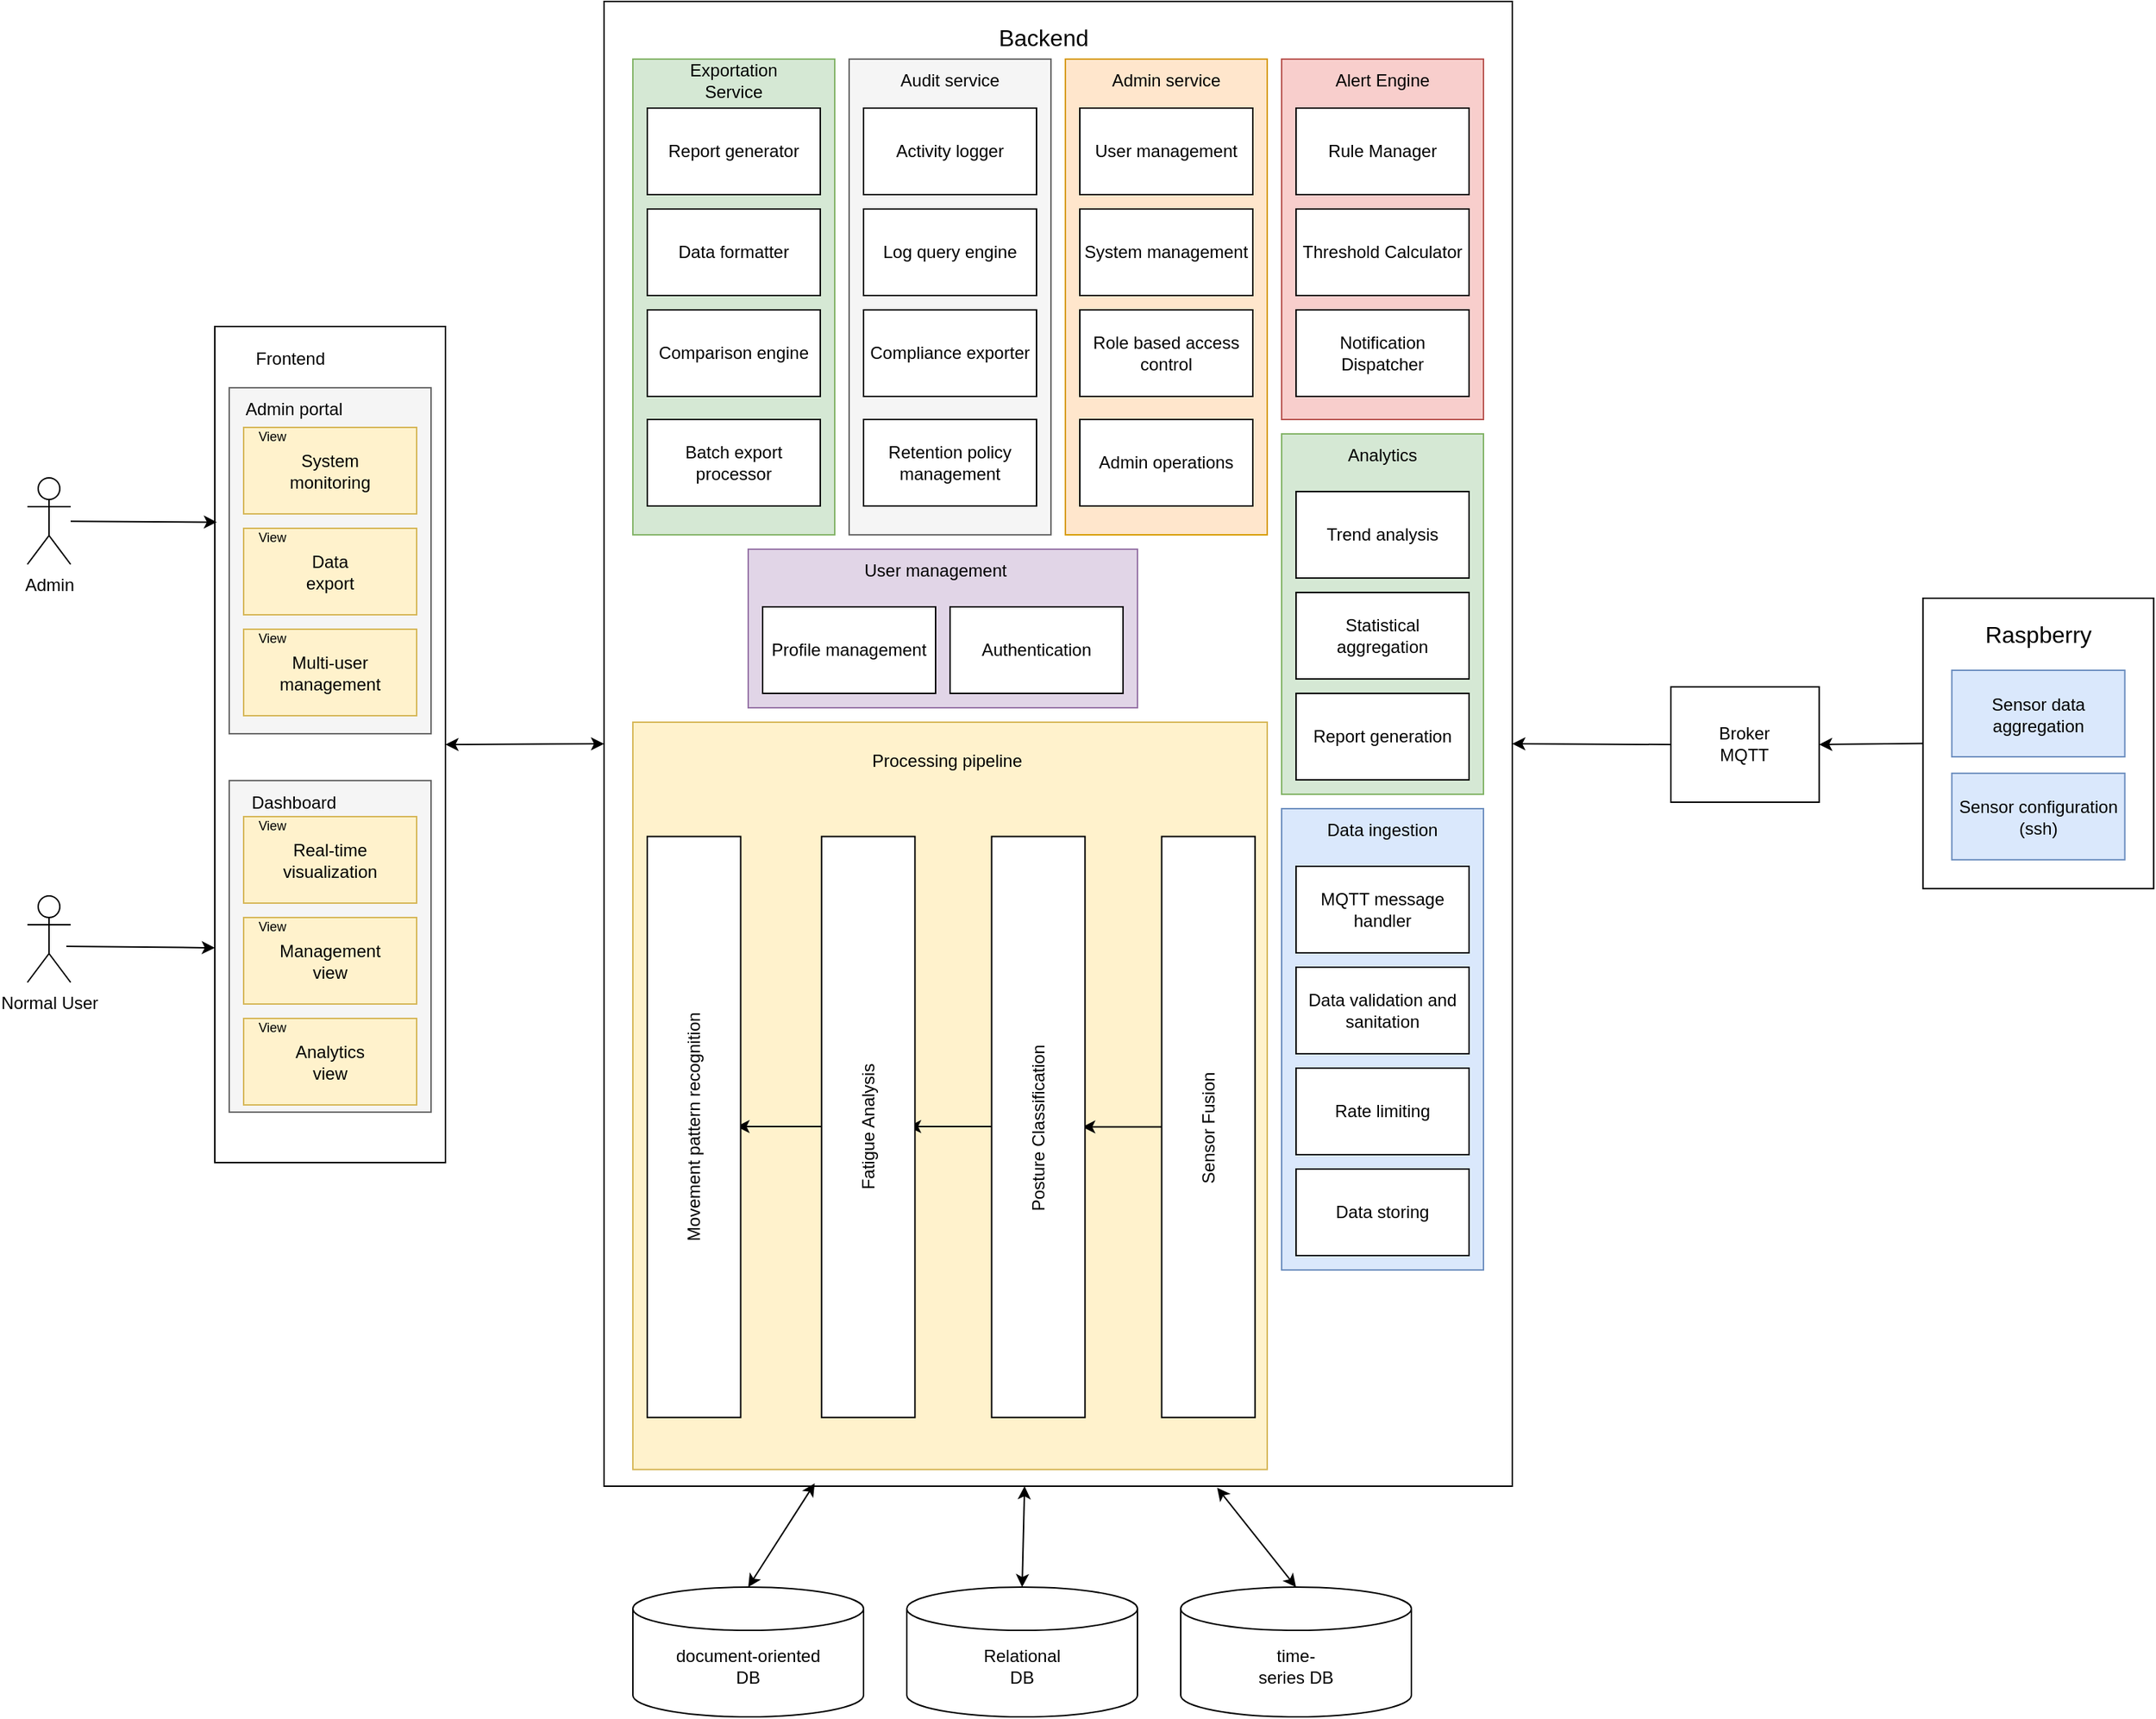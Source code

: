 <mxfile version="28.2.7">
  <diagram name="Page-1" id="oa7Ax4bvNen8sbCRx8UZ">
    <mxGraphModel dx="2194" dy="2545" grid="1" gridSize="10" guides="1" tooltips="1" connect="1" arrows="1" fold="1" page="1" pageScale="1" pageWidth="827" pageHeight="1169" math="0" shadow="0">
      <root>
        <mxCell id="0" />
        <mxCell id="1" parent="0" />
        <mxCell id="cosI2YoFCvBsnNAfuXDV-8" value="" style="shape=cylinder3;whiteSpace=wrap;html=1;boundedLbl=1;backgroundOutline=1;size=15;" parent="1" vertex="1">
          <mxGeometry x="1290" y="950" width="160" height="90" as="geometry" />
        </mxCell>
        <mxCell id="cN7Whux2MFCGXLR-pMKE-6" value="Relational DB" style="text;html=1;align=center;verticalAlign=middle;whiteSpace=wrap;rounded=0;" parent="1" vertex="1">
          <mxGeometry x="1340" y="990" width="60" height="30" as="geometry" />
        </mxCell>
        <mxCell id="be9cKzh3v3ybvfWHn4TE-3" value="" style="rounded=0;whiteSpace=wrap;html=1;" parent="1" vertex="1">
          <mxGeometry x="1080" y="-150" width="630" height="1030" as="geometry" />
        </mxCell>
        <mxCell id="be9cKzh3v3ybvfWHn4TE-4" value="&lt;font size=&quot;3&quot;&gt;Backend&lt;/font&gt;" style="text;html=1;align=center;verticalAlign=middle;whiteSpace=wrap;rounded=0;" parent="1" vertex="1">
          <mxGeometry x="1305" y="-150" width="160" height="50" as="geometry" />
        </mxCell>
        <mxCell id="be9cKzh3v3ybvfWHn4TE-7" value="" style="endArrow=classic;html=1;rounded=0;exitX=0;exitY=0.5;exitDx=0;exitDy=0;entryX=1;entryY=0.5;entryDx=0;entryDy=0;" parent="1" source="be9cKzh3v3ybvfWHn4TE-11" target="be9cKzh3v3ybvfWHn4TE-3" edge="1">
          <mxGeometry width="50" height="50" relative="1" as="geometry">
            <mxPoint x="760" y="210" as="sourcePoint" />
            <mxPoint x="1880" y="390" as="targetPoint" />
          </mxGeometry>
        </mxCell>
        <mxCell id="be9cKzh3v3ybvfWHn4TE-13" value="" style="endArrow=classic;html=1;rounded=0;entryX=1;entryY=0.5;entryDx=0;entryDy=0;exitX=0;exitY=0.5;exitDx=0;exitDy=0;" parent="1" source="be9cKzh3v3ybvfWHn4TE-5" target="be9cKzh3v3ybvfWHn4TE-11" edge="1">
          <mxGeometry width="50" height="50" relative="1" as="geometry">
            <mxPoint x="2194.86" y="380.51" as="sourcePoint" />
            <mxPoint x="2644.86" y="392.24" as="targetPoint" />
          </mxGeometry>
        </mxCell>
        <mxCell id="be9cKzh3v3ybvfWHn4TE-18" value="" style="endArrow=classic;startArrow=classic;html=1;rounded=0;exitX=1;exitY=0.5;exitDx=0;exitDy=0;entryX=0;entryY=0.5;entryDx=0;entryDy=0;" parent="1" source="be9cKzh3v3ybvfWHn4TE-1" target="be9cKzh3v3ybvfWHn4TE-3" edge="1">
          <mxGeometry width="50" height="50" relative="1" as="geometry">
            <mxPoint x="1010" y="504.2" as="sourcePoint" />
            <mxPoint x="410" y="294.2" as="targetPoint" />
          </mxGeometry>
        </mxCell>
        <mxCell id="be9cKzh3v3ybvfWHn4TE-135" value="" style="shape=cylinder3;whiteSpace=wrap;html=1;boundedLbl=1;backgroundOutline=1;size=15;" parent="1" vertex="1">
          <mxGeometry x="1480" y="950" width="160" height="90" as="geometry" />
        </mxCell>
        <mxCell id="be9cKzh3v3ybvfWHn4TE-136" value="time-series DB" style="text;html=1;align=center;verticalAlign=middle;whiteSpace=wrap;rounded=0;" parent="1" vertex="1">
          <mxGeometry x="1530" y="990" width="60" height="30" as="geometry" />
        </mxCell>
        <mxCell id="be9cKzh3v3ybvfWHn4TE-137" value="" style="endArrow=classic;startArrow=classic;html=1;rounded=0;entryX=0.463;entryY=1;entryDx=0;entryDy=0;exitX=0.5;exitY=0;exitDx=0;exitDy=0;exitPerimeter=0;entryPerimeter=0;" parent="1" source="cosI2YoFCvBsnNAfuXDV-8" target="be9cKzh3v3ybvfWHn4TE-3" edge="1">
          <mxGeometry width="50" height="50" relative="1" as="geometry">
            <mxPoint x="1225" y="1230" as="sourcePoint" />
            <mxPoint x="1360" y="1060" as="targetPoint" />
          </mxGeometry>
        </mxCell>
        <mxCell id="be9cKzh3v3ybvfWHn4TE-138" value="" style="endArrow=classic;startArrow=classic;html=1;rounded=0;exitX=0.5;exitY=0;exitDx=0;exitDy=0;exitPerimeter=0;entryX=0.675;entryY=1.001;entryDx=0;entryDy=0;entryPerimeter=0;" parent="1" source="be9cKzh3v3ybvfWHn4TE-135" edge="1" target="be9cKzh3v3ybvfWHn4TE-3">
          <mxGeometry width="50" height="50" relative="1" as="geometry">
            <mxPoint x="1310" y="1110" as="sourcePoint" />
            <mxPoint x="1630" y="770" as="targetPoint" />
          </mxGeometry>
        </mxCell>
        <mxCell id="cosI2YoFCvBsnNAfuXDV-1" value="" style="shape=cylinder3;whiteSpace=wrap;html=1;boundedLbl=1;backgroundOutline=1;size=15;" parent="1" vertex="1">
          <mxGeometry x="1100" y="950" width="160" height="90" as="geometry" />
        </mxCell>
        <mxCell id="cosI2YoFCvBsnNAfuXDV-2" value="document-oriented DB" style="text;html=1;align=center;verticalAlign=middle;whiteSpace=wrap;rounded=0;" parent="1" vertex="1">
          <mxGeometry x="1120" y="985" width="120" height="40" as="geometry" />
        </mxCell>
        <mxCell id="cosI2YoFCvBsnNAfuXDV-3" value="" style="endArrow=classic;startArrow=classic;html=1;rounded=0;exitX=0.5;exitY=0;exitDx=0;exitDy=0;exitPerimeter=0;entryX=0.232;entryY=0.998;entryDx=0;entryDy=0;entryPerimeter=0;" parent="1" source="cosI2YoFCvBsnNAfuXDV-1" target="be9cKzh3v3ybvfWHn4TE-3" edge="1">
          <mxGeometry width="50" height="50" relative="1" as="geometry">
            <mxPoint x="1055" y="1110" as="sourcePoint" />
            <mxPoint x="970" y="1060" as="targetPoint" />
          </mxGeometry>
        </mxCell>
        <mxCell id="3BAdW0_EQrWhgWun-ZFC-4" value="" style="group" parent="1" vertex="1" connectable="0">
          <mxGeometry x="1550" y="-110" width="140" height="250" as="geometry" />
        </mxCell>
        <mxCell id="be9cKzh3v3ybvfWHn4TE-105" value="" style="group;fillColor=#f8cecc;strokeColor=#b85450;container=0;" parent="3BAdW0_EQrWhgWun-ZFC-4" vertex="1" connectable="0">
          <mxGeometry width="140" height="250" as="geometry" />
        </mxCell>
        <mxCell id="be9cKzh3v3ybvfWHn4TE-107" value="Alert Engine" style="text;html=1;align=center;verticalAlign=middle;whiteSpace=wrap;rounded=0;container=0;" parent="3BAdW0_EQrWhgWun-ZFC-4" vertex="1">
          <mxGeometry x="20" width="100" height="30" as="geometry" />
        </mxCell>
        <mxCell id="3BAdW0_EQrWhgWun-ZFC-1" value="" style="group" parent="3BAdW0_EQrWhgWun-ZFC-4" vertex="1" connectable="0">
          <mxGeometry x="10" y="34" width="120" height="60" as="geometry" />
        </mxCell>
        <mxCell id="be9cKzh3v3ybvfWHn4TE-108" value="" style="rounded=0;whiteSpace=wrap;html=1;container=0;" parent="3BAdW0_EQrWhgWun-ZFC-1" vertex="1">
          <mxGeometry width="120" height="60" as="geometry" />
        </mxCell>
        <mxCell id="be9cKzh3v3ybvfWHn4TE-109" value="Rule Manager" style="text;html=1;align=center;verticalAlign=middle;whiteSpace=wrap;rounded=0;container=0;" parent="3BAdW0_EQrWhgWun-ZFC-1" vertex="1">
          <mxGeometry width="120" height="60" as="geometry" />
        </mxCell>
        <mxCell id="3BAdW0_EQrWhgWun-ZFC-2" value="" style="group" parent="3BAdW0_EQrWhgWun-ZFC-4" vertex="1" connectable="0">
          <mxGeometry x="10" y="104" width="120" height="60" as="geometry" />
        </mxCell>
        <mxCell id="be9cKzh3v3ybvfWHn4TE-112" value="" style="rounded=0;whiteSpace=wrap;html=1;container=0;" parent="3BAdW0_EQrWhgWun-ZFC-2" vertex="1">
          <mxGeometry width="120" height="60" as="geometry" />
        </mxCell>
        <mxCell id="be9cKzh3v3ybvfWHn4TE-113" value="Threshold Calculator" style="text;html=1;align=center;verticalAlign=middle;whiteSpace=wrap;rounded=0;container=0;" parent="3BAdW0_EQrWhgWun-ZFC-2" vertex="1">
          <mxGeometry width="120" height="60" as="geometry" />
        </mxCell>
        <mxCell id="3BAdW0_EQrWhgWun-ZFC-3" value="" style="group" parent="3BAdW0_EQrWhgWun-ZFC-4" vertex="1" connectable="0">
          <mxGeometry x="10" y="174" width="120" height="60" as="geometry" />
        </mxCell>
        <mxCell id="be9cKzh3v3ybvfWHn4TE-110" value="" style="rounded=0;whiteSpace=wrap;html=1;container=0;" parent="3BAdW0_EQrWhgWun-ZFC-3" vertex="1">
          <mxGeometry width="120" height="60" as="geometry" />
        </mxCell>
        <mxCell id="be9cKzh3v3ybvfWHn4TE-111" value="Notification Dispatcher" style="text;html=1;align=center;verticalAlign=middle;whiteSpace=wrap;rounded=0;container=0;" parent="3BAdW0_EQrWhgWun-ZFC-3" vertex="1">
          <mxGeometry width="120" height="60" as="geometry" />
        </mxCell>
        <mxCell id="3BAdW0_EQrWhgWun-ZFC-5" value="" style="group" parent="1" vertex="1" connectable="0">
          <mxGeometry x="1550" y="150" width="140" height="250" as="geometry" />
        </mxCell>
        <mxCell id="be9cKzh3v3ybvfWHn4TE-114" value="" style="group;fillColor=#d5e8d4;strokeColor=#82b366;container=0;" parent="3BAdW0_EQrWhgWun-ZFC-5" vertex="1" connectable="0">
          <mxGeometry width="140" height="250" as="geometry" />
        </mxCell>
        <mxCell id="be9cKzh3v3ybvfWHn4TE-116" value="Analytics" style="text;html=1;align=center;verticalAlign=middle;whiteSpace=wrap;rounded=0;container=0;" parent="3BAdW0_EQrWhgWun-ZFC-5" vertex="1">
          <mxGeometry x="20" width="100" height="30" as="geometry" />
        </mxCell>
        <mxCell id="be9cKzh3v3ybvfWHn4TE-117" value="" style="rounded=0;whiteSpace=wrap;html=1;container=0;" parent="3BAdW0_EQrWhgWun-ZFC-5" vertex="1">
          <mxGeometry x="10" y="40" width="120" height="60" as="geometry" />
        </mxCell>
        <mxCell id="be9cKzh3v3ybvfWHn4TE-118" value="Trend analysis" style="text;html=1;align=center;verticalAlign=middle;whiteSpace=wrap;rounded=0;container=0;" parent="3BAdW0_EQrWhgWun-ZFC-5" vertex="1">
          <mxGeometry x="10" y="40" width="120" height="60" as="geometry" />
        </mxCell>
        <mxCell id="be9cKzh3v3ybvfWHn4TE-119" value="" style="rounded=0;whiteSpace=wrap;html=1;container=0;" parent="3BAdW0_EQrWhgWun-ZFC-5" vertex="1">
          <mxGeometry x="10" y="180" width="120" height="60" as="geometry" />
        </mxCell>
        <mxCell id="be9cKzh3v3ybvfWHn4TE-120" value="Report generation" style="text;html=1;align=center;verticalAlign=middle;whiteSpace=wrap;rounded=0;container=0;" parent="3BAdW0_EQrWhgWun-ZFC-5" vertex="1">
          <mxGeometry x="10" y="180" width="120" height="60" as="geometry" />
        </mxCell>
        <mxCell id="be9cKzh3v3ybvfWHn4TE-121" value="" style="rounded=0;whiteSpace=wrap;html=1;container=0;" parent="3BAdW0_EQrWhgWun-ZFC-5" vertex="1">
          <mxGeometry x="10" y="110" width="120" height="60" as="geometry" />
        </mxCell>
        <mxCell id="be9cKzh3v3ybvfWHn4TE-122" value="Statistical aggregation" style="text;html=1;align=center;verticalAlign=middle;whiteSpace=wrap;rounded=0;container=0;" parent="3BAdW0_EQrWhgWun-ZFC-5" vertex="1">
          <mxGeometry x="10" y="110" width="120" height="60" as="geometry" />
        </mxCell>
        <mxCell id="3BAdW0_EQrWhgWun-ZFC-7" value="" style="group" parent="1" vertex="1" connectable="0">
          <mxGeometry x="1100" y="350" width="440" height="518.4" as="geometry" />
        </mxCell>
        <mxCell id="be9cKzh3v3ybvfWHn4TE-82" value="" style="rounded=0;whiteSpace=wrap;html=1;rotation=0;fillColor=#fff2cc;strokeColor=#d6b656;container=0;" parent="3BAdW0_EQrWhgWun-ZFC-7" vertex="1">
          <mxGeometry width="440" height="518.4" as="geometry" />
        </mxCell>
        <mxCell id="be9cKzh3v3ybvfWHn4TE-83" value="Processing pipeline" style="text;html=1;align=center;verticalAlign=middle;whiteSpace=wrap;rounded=0;container=0;" parent="3BAdW0_EQrWhgWun-ZFC-7" vertex="1">
          <mxGeometry x="159.149" width="117.957" height="54" as="geometry" />
        </mxCell>
        <mxCell id="be9cKzh3v3ybvfWHn4TE-139" value="" style="endArrow=classic;html=1;rounded=0;exitX=0.5;exitY=0;exitDx=0;exitDy=0;entryX=0.5;entryY=1;entryDx=0;entryDy=0;" parent="3BAdW0_EQrWhgWun-ZFC-7" source="be9cKzh3v3ybvfWHn4TE-89" target="be9cKzh3v3ybvfWHn4TE-96" edge="1">
          <mxGeometry width="50" height="50" relative="1" as="geometry">
            <mxPoint x="144.545" y="330" as="sourcePoint" />
            <mxPoint x="313.055" y="280" as="targetPoint" />
          </mxGeometry>
        </mxCell>
        <mxCell id="be9cKzh3v3ybvfWHn4TE-140" value="" style="endArrow=classic;html=1;rounded=0;exitX=0.5;exitY=0;exitDx=0;exitDy=0;entryX=0.5;entryY=1;entryDx=0;entryDy=0;" parent="3BAdW0_EQrWhgWun-ZFC-7" edge="1">
          <mxGeometry width="50" height="50" relative="1" as="geometry">
            <mxPoint x="251.736" y="280.51" as="sourcePoint" />
            <mxPoint x="190.885" y="280.51" as="targetPoint" />
          </mxGeometry>
        </mxCell>
        <mxCell id="be9cKzh3v3ybvfWHn4TE-141" value="" style="endArrow=classic;html=1;rounded=0;exitX=0.5;exitY=0;exitDx=0;exitDy=0;entryX=0.5;entryY=1;entryDx=0;entryDy=0;" parent="3BAdW0_EQrWhgWun-ZFC-7" edge="1">
          <mxGeometry width="50" height="50" relative="1" as="geometry">
            <mxPoint x="132.702" y="280.51" as="sourcePoint" />
            <mxPoint x="71.851" y="280.51" as="targetPoint" />
          </mxGeometry>
        </mxCell>
        <mxCell id="be9cKzh3v3ybvfWHn4TE-88" value="" style="rounded=0;whiteSpace=wrap;html=1;rotation=-90;container=0;" parent="3BAdW0_EQrWhgWun-ZFC-7" vertex="1">
          <mxGeometry x="197.672" y="248.4" width="403.021" height="64.8" as="geometry" />
        </mxCell>
        <mxCell id="be9cKzh3v3ybvfWHn4TE-89" value="Sensor Fusion" style="text;html=1;align=center;verticalAlign=middle;whiteSpace=wrap;rounded=0;rotation=-90;container=0;" parent="3BAdW0_EQrWhgWun-ZFC-7" vertex="1">
          <mxGeometry x="279.456" y="250.236" width="239.257" height="61.128" as="geometry" />
        </mxCell>
        <mxCell id="be9cKzh3v3ybvfWHn4TE-95" value="" style="rounded=0;whiteSpace=wrap;html=1;rotation=-90;container=0;" parent="3BAdW0_EQrWhgWun-ZFC-7" vertex="1">
          <mxGeometry x="79.715" y="248.4" width="403.021" height="64.8" as="geometry" />
        </mxCell>
        <mxCell id="be9cKzh3v3ybvfWHn4TE-96" value="Posture Classification" style="text;html=1;align=center;verticalAlign=middle;whiteSpace=wrap;rounded=0;rotation=-90;container=0;" parent="3BAdW0_EQrWhgWun-ZFC-7" vertex="1">
          <mxGeometry x="161.499" y="250.236" width="239.257" height="61.128" as="geometry" />
        </mxCell>
        <mxCell id="be9cKzh3v3ybvfWHn4TE-98" value="" style="rounded=0;whiteSpace=wrap;html=1;rotation=-90;container=0;" parent="3BAdW0_EQrWhgWun-ZFC-7" vertex="1">
          <mxGeometry x="-38.243" y="248.4" width="403.021" height="64.8" as="geometry" />
        </mxCell>
        <mxCell id="be9cKzh3v3ybvfWHn4TE-99" value="Fatigue Analysis" style="text;html=1;align=center;verticalAlign=middle;whiteSpace=wrap;rounded=0;rotation=-90;container=0;" parent="3BAdW0_EQrWhgWun-ZFC-7" vertex="1">
          <mxGeometry x="43.541" y="250.236" width="239.257" height="61.128" as="geometry" />
        </mxCell>
        <mxCell id="be9cKzh3v3ybvfWHn4TE-101" value="" style="rounded=0;whiteSpace=wrap;html=1;rotation=-90;container=0;" parent="3BAdW0_EQrWhgWun-ZFC-7" vertex="1">
          <mxGeometry x="-159.149" y="248.4" width="403.021" height="64.8" as="geometry" />
        </mxCell>
        <mxCell id="be9cKzh3v3ybvfWHn4TE-102" value="Movement pattern recognition" style="text;html=1;align=center;verticalAlign=middle;whiteSpace=wrap;rounded=0;rotation=-90;container=0;" parent="3BAdW0_EQrWhgWun-ZFC-7" vertex="1">
          <mxGeometry x="-77.365" y="250.236" width="239.257" height="61.128" as="geometry" />
        </mxCell>
        <mxCell id="be9cKzh3v3ybvfWHn4TE-11" value="" style="rounded=0;whiteSpace=wrap;html=1;container=0;" parent="1" vertex="1">
          <mxGeometry x="1820.003" y="325.51" width="102.857" height="80" as="geometry" />
        </mxCell>
        <mxCell id="be9cKzh3v3ybvfWHn4TE-12" value="Broker&lt;div&gt;MQTT&lt;/div&gt;" style="text;html=1;align=center;verticalAlign=middle;whiteSpace=wrap;rounded=0;container=0;" parent="1" vertex="1">
          <mxGeometry x="1831.43" y="349.71" width="80.0" height="30" as="geometry" />
        </mxCell>
        <mxCell id="0fM0SjY5CBdV30YSw3rP-15" value="" style="group" vertex="1" connectable="0" parent="1">
          <mxGeometry x="1400" y="-110" width="140" height="330" as="geometry" />
        </mxCell>
        <mxCell id="0fM0SjY5CBdV30YSw3rP-2" value="" style="group;fillColor=#ffe6cc;strokeColor=#d79b00;container=0;" vertex="1" connectable="0" parent="0fM0SjY5CBdV30YSw3rP-15">
          <mxGeometry width="140" height="330" as="geometry" />
        </mxCell>
        <mxCell id="0fM0SjY5CBdV30YSw3rP-3" value="Admin service" style="text;html=1;align=center;verticalAlign=middle;whiteSpace=wrap;rounded=0;container=0;" vertex="1" parent="0fM0SjY5CBdV30YSw3rP-15">
          <mxGeometry x="20" width="100" height="30" as="geometry" />
        </mxCell>
        <mxCell id="0fM0SjY5CBdV30YSw3rP-5" value="" style="rounded=0;whiteSpace=wrap;html=1;container=0;" vertex="1" parent="0fM0SjY5CBdV30YSw3rP-15">
          <mxGeometry x="10" y="34" width="120" height="60" as="geometry" />
        </mxCell>
        <mxCell id="0fM0SjY5CBdV30YSw3rP-6" value="User management" style="text;html=1;align=center;verticalAlign=middle;whiteSpace=wrap;rounded=0;container=0;" vertex="1" parent="0fM0SjY5CBdV30YSw3rP-15">
          <mxGeometry x="10" y="34" width="120" height="60" as="geometry" />
        </mxCell>
        <mxCell id="0fM0SjY5CBdV30YSw3rP-8" value="" style="rounded=0;whiteSpace=wrap;html=1;container=0;" vertex="1" parent="0fM0SjY5CBdV30YSw3rP-15">
          <mxGeometry x="10" y="104" width="120" height="60" as="geometry" />
        </mxCell>
        <mxCell id="0fM0SjY5CBdV30YSw3rP-9" value="System management" style="text;html=1;align=center;verticalAlign=middle;whiteSpace=wrap;rounded=0;container=0;" vertex="1" parent="0fM0SjY5CBdV30YSw3rP-15">
          <mxGeometry x="10" y="104" width="120" height="60" as="geometry" />
        </mxCell>
        <mxCell id="0fM0SjY5CBdV30YSw3rP-11" value="" style="rounded=0;whiteSpace=wrap;html=1;container=0;" vertex="1" parent="0fM0SjY5CBdV30YSw3rP-15">
          <mxGeometry x="10" y="174" width="120" height="60" as="geometry" />
        </mxCell>
        <mxCell id="0fM0SjY5CBdV30YSw3rP-12" value="Role based access control" style="text;html=1;align=center;verticalAlign=middle;whiteSpace=wrap;rounded=0;container=0;" vertex="1" parent="0fM0SjY5CBdV30YSw3rP-15">
          <mxGeometry x="10" y="174" width="120" height="60" as="geometry" />
        </mxCell>
        <mxCell id="0fM0SjY5CBdV30YSw3rP-14" value="" style="rounded=0;whiteSpace=wrap;html=1;" vertex="1" parent="0fM0SjY5CBdV30YSw3rP-15">
          <mxGeometry x="10" y="250" width="120" height="60" as="geometry" />
        </mxCell>
        <mxCell id="0fM0SjY5CBdV30YSw3rP-13" value="Admin operations" style="text;html=1;align=center;verticalAlign=middle;whiteSpace=wrap;rounded=0;container=0;" vertex="1" parent="0fM0SjY5CBdV30YSw3rP-15">
          <mxGeometry x="10" y="250" width="120" height="60" as="geometry" />
        </mxCell>
        <mxCell id="0fM0SjY5CBdV30YSw3rP-16" value="" style="group" vertex="1" connectable="0" parent="1">
          <mxGeometry x="1250" y="-110" width="140" height="330" as="geometry" />
        </mxCell>
        <mxCell id="0fM0SjY5CBdV30YSw3rP-17" value="" style="group;fillColor=#f5f5f5;strokeColor=#666666;container=0;fontColor=#333333;" vertex="1" connectable="0" parent="0fM0SjY5CBdV30YSw3rP-16">
          <mxGeometry width="140" height="330" as="geometry" />
        </mxCell>
        <mxCell id="0fM0SjY5CBdV30YSw3rP-18" value="Audit service" style="text;html=1;align=center;verticalAlign=middle;whiteSpace=wrap;rounded=0;container=0;" vertex="1" parent="0fM0SjY5CBdV30YSw3rP-16">
          <mxGeometry x="20" width="100" height="30" as="geometry" />
        </mxCell>
        <mxCell id="0fM0SjY5CBdV30YSw3rP-19" value="" style="rounded=0;whiteSpace=wrap;html=1;container=0;" vertex="1" parent="0fM0SjY5CBdV30YSw3rP-16">
          <mxGeometry x="10" y="34" width="120" height="60" as="geometry" />
        </mxCell>
        <mxCell id="0fM0SjY5CBdV30YSw3rP-20" value="Activity logger" style="text;html=1;align=center;verticalAlign=middle;whiteSpace=wrap;rounded=0;container=0;" vertex="1" parent="0fM0SjY5CBdV30YSw3rP-16">
          <mxGeometry x="10" y="34" width="120" height="60" as="geometry" />
        </mxCell>
        <mxCell id="0fM0SjY5CBdV30YSw3rP-21" value="" style="rounded=0;whiteSpace=wrap;html=1;container=0;" vertex="1" parent="0fM0SjY5CBdV30YSw3rP-16">
          <mxGeometry x="10" y="104" width="120" height="60" as="geometry" />
        </mxCell>
        <mxCell id="0fM0SjY5CBdV30YSw3rP-22" value="Log query engine" style="text;html=1;align=center;verticalAlign=middle;whiteSpace=wrap;rounded=0;container=0;" vertex="1" parent="0fM0SjY5CBdV30YSw3rP-16">
          <mxGeometry x="10" y="104" width="120" height="60" as="geometry" />
        </mxCell>
        <mxCell id="0fM0SjY5CBdV30YSw3rP-23" value="" style="rounded=0;whiteSpace=wrap;html=1;container=0;" vertex="1" parent="0fM0SjY5CBdV30YSw3rP-16">
          <mxGeometry x="10" y="174" width="120" height="60" as="geometry" />
        </mxCell>
        <mxCell id="0fM0SjY5CBdV30YSw3rP-24" value="Compliance exporter" style="text;html=1;align=center;verticalAlign=middle;whiteSpace=wrap;rounded=0;container=0;" vertex="1" parent="0fM0SjY5CBdV30YSw3rP-16">
          <mxGeometry x="10" y="174" width="120" height="60" as="geometry" />
        </mxCell>
        <mxCell id="0fM0SjY5CBdV30YSw3rP-25" value="" style="rounded=0;whiteSpace=wrap;html=1;" vertex="1" parent="0fM0SjY5CBdV30YSw3rP-16">
          <mxGeometry x="10" y="250" width="120" height="60" as="geometry" />
        </mxCell>
        <mxCell id="0fM0SjY5CBdV30YSw3rP-26" value="Retention policy management" style="text;html=1;align=center;verticalAlign=middle;whiteSpace=wrap;rounded=0;container=0;" vertex="1" parent="0fM0SjY5CBdV30YSw3rP-16">
          <mxGeometry x="10" y="250" width="120" height="60" as="geometry" />
        </mxCell>
        <mxCell id="0fM0SjY5CBdV30YSw3rP-27" value="" style="group;fillColor=#d5e8d4;strokeColor=#82b366;" vertex="1" connectable="0" parent="1">
          <mxGeometry x="1100" y="-110" width="140" height="330" as="geometry" />
        </mxCell>
        <mxCell id="0fM0SjY5CBdV30YSw3rP-28" value="" style="group;fillColor=#d5e8d4;strokeColor=#82b366;container=0;" vertex="1" connectable="0" parent="0fM0SjY5CBdV30YSw3rP-27">
          <mxGeometry width="140" height="330" as="geometry" />
        </mxCell>
        <mxCell id="0fM0SjY5CBdV30YSw3rP-29" value="Exportation Service" style="text;html=1;align=center;verticalAlign=middle;whiteSpace=wrap;rounded=0;container=0;" vertex="1" parent="0fM0SjY5CBdV30YSw3rP-27">
          <mxGeometry x="20" width="100" height="30" as="geometry" />
        </mxCell>
        <mxCell id="0fM0SjY5CBdV30YSw3rP-30" value="" style="rounded=0;whiteSpace=wrap;html=1;container=0;" vertex="1" parent="0fM0SjY5CBdV30YSw3rP-27">
          <mxGeometry x="10" y="34" width="120" height="60" as="geometry" />
        </mxCell>
        <mxCell id="0fM0SjY5CBdV30YSw3rP-31" value="Report generator" style="text;html=1;align=center;verticalAlign=middle;whiteSpace=wrap;rounded=0;container=0;" vertex="1" parent="0fM0SjY5CBdV30YSw3rP-27">
          <mxGeometry x="10" y="34" width="120" height="60" as="geometry" />
        </mxCell>
        <mxCell id="0fM0SjY5CBdV30YSw3rP-32" value="" style="rounded=0;whiteSpace=wrap;html=1;container=0;" vertex="1" parent="0fM0SjY5CBdV30YSw3rP-27">
          <mxGeometry x="10" y="104" width="120" height="60" as="geometry" />
        </mxCell>
        <mxCell id="0fM0SjY5CBdV30YSw3rP-33" value="Data formatter" style="text;html=1;align=center;verticalAlign=middle;whiteSpace=wrap;rounded=0;container=0;" vertex="1" parent="0fM0SjY5CBdV30YSw3rP-27">
          <mxGeometry x="10" y="104" width="120" height="60" as="geometry" />
        </mxCell>
        <mxCell id="0fM0SjY5CBdV30YSw3rP-34" value="" style="rounded=0;whiteSpace=wrap;html=1;container=0;" vertex="1" parent="0fM0SjY5CBdV30YSw3rP-27">
          <mxGeometry x="10" y="174" width="120" height="60" as="geometry" />
        </mxCell>
        <mxCell id="0fM0SjY5CBdV30YSw3rP-35" value="Comparison engine" style="text;html=1;align=center;verticalAlign=middle;whiteSpace=wrap;rounded=0;container=0;" vertex="1" parent="0fM0SjY5CBdV30YSw3rP-27">
          <mxGeometry x="10" y="174" width="120" height="60" as="geometry" />
        </mxCell>
        <mxCell id="0fM0SjY5CBdV30YSw3rP-36" value="" style="rounded=0;whiteSpace=wrap;html=1;" vertex="1" parent="0fM0SjY5CBdV30YSw3rP-27">
          <mxGeometry x="10" y="250" width="120" height="60" as="geometry" />
        </mxCell>
        <mxCell id="0fM0SjY5CBdV30YSw3rP-37" value="Batch export processor" style="text;html=1;align=center;verticalAlign=middle;whiteSpace=wrap;rounded=0;container=0;" vertex="1" parent="0fM0SjY5CBdV30YSw3rP-27">
          <mxGeometry x="10" y="250" width="120" height="60" as="geometry" />
        </mxCell>
        <mxCell id="be9cKzh3v3ybvfWHn4TE-1" value="" style="rounded=0;whiteSpace=wrap;html=1;" parent="1" vertex="1">
          <mxGeometry x="810" y="75.51" width="160" height="580" as="geometry" />
        </mxCell>
        <mxCell id="be9cKzh3v3ybvfWHn4TE-2" value="Frontend" style="text;html=1;align=center;verticalAlign=middle;whiteSpace=wrap;rounded=0;" parent="1" vertex="1">
          <mxGeometry x="810" y="75.51" width="105" height="45" as="geometry" />
        </mxCell>
        <mxCell id="be9cKzh3v3ybvfWHn4TE-24" value="Admin" style="shape=umlActor;verticalLabelPosition=bottom;verticalAlign=top;html=1;outlineConnect=0;" parent="1" vertex="1">
          <mxGeometry x="680" y="180.51" width="30" height="60" as="geometry" />
        </mxCell>
        <mxCell id="be9cKzh3v3ybvfWHn4TE-27" value="Normal User" style="shape=umlActor;verticalLabelPosition=bottom;verticalAlign=top;html=1;outlineConnect=0;" parent="1" vertex="1">
          <mxGeometry x="680" y="470.51" width="30" height="60" as="geometry" />
        </mxCell>
        <mxCell id="be9cKzh3v3ybvfWHn4TE-162" value="" style="rounded=0;whiteSpace=wrap;html=1;fillColor=#f5f5f5;strokeColor=#666666;fontColor=#333333;" parent="1" vertex="1">
          <mxGeometry x="820" y="390.51" width="140" height="230" as="geometry" />
        </mxCell>
        <mxCell id="be9cKzh3v3ybvfWHn4TE-161" value="" style="group" parent="1" vertex="1" connectable="0">
          <mxGeometry x="830" y="415.51" width="120" height="60" as="geometry" />
        </mxCell>
        <mxCell id="be9cKzh3v3ybvfWHn4TE-31" value="" style="rounded=0;whiteSpace=wrap;html=1;fillColor=#fff2cc;strokeColor=#d6b656;" parent="be9cKzh3v3ybvfWHn4TE-161" vertex="1">
          <mxGeometry width="120" height="60" as="geometry" />
        </mxCell>
        <mxCell id="be9cKzh3v3ybvfWHn4TE-32" value="Real-time visualization" style="text;html=1;align=center;verticalAlign=middle;whiteSpace=wrap;rounded=0;" parent="be9cKzh3v3ybvfWHn4TE-161" vertex="1">
          <mxGeometry x="30" y="15" width="60" height="30" as="geometry" />
        </mxCell>
        <mxCell id="be9cKzh3v3ybvfWHn4TE-33" value="&lt;font style=&quot;font-size: 9px;&quot;&gt;View&lt;/font&gt;" style="text;html=1;align=center;verticalAlign=middle;whiteSpace=wrap;rounded=0;fillColor=none;strokeColor=none;" parent="be9cKzh3v3ybvfWHn4TE-161" vertex="1">
          <mxGeometry width="40" height="10" as="geometry" />
        </mxCell>
        <mxCell id="be9cKzh3v3ybvfWHn4TE-163" value="Dashboard" style="text;html=1;align=center;verticalAlign=middle;whiteSpace=wrap;rounded=0;" parent="1" vertex="1">
          <mxGeometry x="820" y="390.51" width="90" height="30" as="geometry" />
        </mxCell>
        <mxCell id="be9cKzh3v3ybvfWHn4TE-165" value="" style="rounded=0;whiteSpace=wrap;html=1;fillColor=#fff2cc;strokeColor=#d6b656;" parent="1" vertex="1">
          <mxGeometry x="830" y="555.51" width="120" height="60" as="geometry" />
        </mxCell>
        <mxCell id="be9cKzh3v3ybvfWHn4TE-166" value="Analytics view" style="text;html=1;align=center;verticalAlign=middle;whiteSpace=wrap;rounded=0;" parent="1" vertex="1">
          <mxGeometry x="860" y="570.51" width="60" height="30" as="geometry" />
        </mxCell>
        <mxCell id="be9cKzh3v3ybvfWHn4TE-167" value="&lt;font style=&quot;font-size: 9px;&quot;&gt;View&lt;/font&gt;" style="text;html=1;align=center;verticalAlign=middle;whiteSpace=wrap;rounded=0;fillColor=none;strokeColor=none;" parent="1" vertex="1">
          <mxGeometry x="830" y="555.51" width="40" height="10" as="geometry" />
        </mxCell>
        <mxCell id="be9cKzh3v3ybvfWHn4TE-168" value="" style="rounded=0;whiteSpace=wrap;html=1;fillColor=#fff2cc;strokeColor=#d6b656;" parent="1" vertex="1">
          <mxGeometry x="830" y="485.51" width="120" height="60" as="geometry" />
        </mxCell>
        <mxCell id="be9cKzh3v3ybvfWHn4TE-169" value="Management view" style="text;html=1;align=center;verticalAlign=middle;whiteSpace=wrap;rounded=0;" parent="1" vertex="1">
          <mxGeometry x="860" y="500.51" width="60" height="30" as="geometry" />
        </mxCell>
        <mxCell id="be9cKzh3v3ybvfWHn4TE-170" value="&lt;font style=&quot;font-size: 9px;&quot;&gt;View&lt;/font&gt;" style="text;html=1;align=center;verticalAlign=middle;whiteSpace=wrap;rounded=0;fillColor=none;strokeColor=none;" parent="1" vertex="1">
          <mxGeometry x="830" y="485.51" width="40" height="10" as="geometry" />
        </mxCell>
        <mxCell id="be9cKzh3v3ybvfWHn4TE-176" value="" style="rounded=0;whiteSpace=wrap;html=1;fillColor=#f5f5f5;strokeColor=#666666;fontColor=#333333;" parent="1" vertex="1">
          <mxGeometry x="820" y="118.01" width="140" height="240" as="geometry" />
        </mxCell>
        <mxCell id="be9cKzh3v3ybvfWHn4TE-177" value="" style="group" parent="1" vertex="1" connectable="0">
          <mxGeometry x="830" y="145.51" width="120" height="60" as="geometry" />
        </mxCell>
        <mxCell id="be9cKzh3v3ybvfWHn4TE-178" value="" style="rounded=0;whiteSpace=wrap;html=1;fillColor=#fff2cc;strokeColor=#d6b656;" parent="be9cKzh3v3ybvfWHn4TE-177" vertex="1">
          <mxGeometry width="120" height="60" as="geometry" />
        </mxCell>
        <mxCell id="be9cKzh3v3ybvfWHn4TE-179" value="System monitoring" style="text;html=1;align=center;verticalAlign=middle;whiteSpace=wrap;rounded=0;" parent="be9cKzh3v3ybvfWHn4TE-177" vertex="1">
          <mxGeometry x="30" y="15" width="60" height="30" as="geometry" />
        </mxCell>
        <mxCell id="be9cKzh3v3ybvfWHn4TE-180" value="&lt;font style=&quot;font-size: 9px;&quot;&gt;View&lt;/font&gt;" style="text;html=1;align=center;verticalAlign=middle;whiteSpace=wrap;rounded=0;fillColor=none;strokeColor=none;" parent="be9cKzh3v3ybvfWHn4TE-177" vertex="1">
          <mxGeometry width="40" height="10" as="geometry" />
        </mxCell>
        <mxCell id="be9cKzh3v3ybvfWHn4TE-181" value="Admin portal" style="text;html=1;align=center;verticalAlign=middle;whiteSpace=wrap;rounded=0;" parent="1" vertex="1">
          <mxGeometry x="820" y="118.01" width="90" height="30" as="geometry" />
        </mxCell>
        <mxCell id="be9cKzh3v3ybvfWHn4TE-182" value="" style="rounded=0;whiteSpace=wrap;html=1;fillColor=#fff2cc;strokeColor=#d6b656;" parent="1" vertex="1">
          <mxGeometry x="830" y="215.51" width="120" height="60" as="geometry" />
        </mxCell>
        <mxCell id="be9cKzh3v3ybvfWHn4TE-183" value="Data export" style="text;html=1;align=center;verticalAlign=middle;whiteSpace=wrap;rounded=0;" parent="1" vertex="1">
          <mxGeometry x="860" y="230.51" width="60" height="30" as="geometry" />
        </mxCell>
        <mxCell id="be9cKzh3v3ybvfWHn4TE-184" value="&lt;font style=&quot;font-size: 9px;&quot;&gt;View&lt;/font&gt;" style="text;html=1;align=center;verticalAlign=middle;whiteSpace=wrap;rounded=0;fillColor=none;strokeColor=none;" parent="1" vertex="1">
          <mxGeometry x="830" y="215.51" width="40" height="10" as="geometry" />
        </mxCell>
        <mxCell id="be9cKzh3v3ybvfWHn4TE-185" value="" style="rounded=0;whiteSpace=wrap;html=1;fillColor=#fff2cc;strokeColor=#d6b656;" parent="1" vertex="1">
          <mxGeometry x="830" y="285.51" width="120" height="60" as="geometry" />
        </mxCell>
        <mxCell id="be9cKzh3v3ybvfWHn4TE-186" value="Multi-user management" style="text;html=1;align=center;verticalAlign=middle;whiteSpace=wrap;rounded=0;" parent="1" vertex="1">
          <mxGeometry x="860" y="300.51" width="60" height="30" as="geometry" />
        </mxCell>
        <mxCell id="be9cKzh3v3ybvfWHn4TE-187" value="&lt;font style=&quot;font-size: 9px;&quot;&gt;View&lt;/font&gt;" style="text;html=1;align=center;verticalAlign=middle;whiteSpace=wrap;rounded=0;fillColor=none;strokeColor=none;" parent="1" vertex="1">
          <mxGeometry x="830" y="285.51" width="40" height="10" as="geometry" />
        </mxCell>
        <mxCell id="be9cKzh3v3ybvfWHn4TE-189" value="" style="endArrow=classic;html=1;rounded=0;entryX=0.009;entryY=0.234;entryDx=0;entryDy=0;entryPerimeter=0;" parent="1" source="be9cKzh3v3ybvfWHn4TE-24" target="be9cKzh3v3ybvfWHn4TE-1" edge="1">
          <mxGeometry width="50" height="50" relative="1" as="geometry">
            <mxPoint x="740" y="370.51" as="sourcePoint" />
            <mxPoint x="790" y="320.51" as="targetPoint" />
          </mxGeometry>
        </mxCell>
        <mxCell id="be9cKzh3v3ybvfWHn4TE-190" value="" style="endArrow=classic;html=1;rounded=0;entryX=0.009;entryY=0.234;entryDx=0;entryDy=0;entryPerimeter=0;" parent="1" edge="1">
          <mxGeometry width="50" height="50" relative="1" as="geometry">
            <mxPoint x="707" y="505.51" as="sourcePoint" />
            <mxPoint x="810" y="506.51" as="targetPoint" />
          </mxGeometry>
        </mxCell>
        <mxCell id="0fM0SjY5CBdV30YSw3rP-38" value="" style="group" vertex="1" connectable="0" parent="1">
          <mxGeometry x="1994.86" y="264.0" width="160" height="201.43" as="geometry" />
        </mxCell>
        <mxCell id="be9cKzh3v3ybvfWHn4TE-5" value="" style="rounded=0;whiteSpace=wrap;html=1;" parent="0fM0SjY5CBdV30YSw3rP-38" vertex="1">
          <mxGeometry width="160" height="201.43" as="geometry" />
        </mxCell>
        <mxCell id="be9cKzh3v3ybvfWHn4TE-6" value="&lt;font size=&quot;3&quot;&gt;Raspberry&lt;/font&gt;" style="text;html=1;align=center;verticalAlign=middle;whiteSpace=wrap;rounded=0;" parent="0fM0SjY5CBdV30YSw3rP-38" vertex="1">
          <mxGeometry width="160" height="50" as="geometry" />
        </mxCell>
        <mxCell id="cosI2YoFCvBsnNAfuXDV-4" value="" style="rounded=0;whiteSpace=wrap;html=1;fillColor=#dae8fc;strokeColor=#6c8ebf;" parent="0fM0SjY5CBdV30YSw3rP-38" vertex="1">
          <mxGeometry x="20" y="50" width="120" height="60" as="geometry" />
        </mxCell>
        <mxCell id="cosI2YoFCvBsnNAfuXDV-5" value="Sensor data aggregation" style="text;html=1;align=center;verticalAlign=middle;whiteSpace=wrap;rounded=0;" parent="0fM0SjY5CBdV30YSw3rP-38" vertex="1">
          <mxGeometry x="20" y="50" width="120" height="61.6" as="geometry" />
        </mxCell>
        <mxCell id="cosI2YoFCvBsnNAfuXDV-6" value="" style="rounded=0;whiteSpace=wrap;html=1;fillColor=#dae8fc;strokeColor=#6c8ebf;" parent="0fM0SjY5CBdV30YSw3rP-38" vertex="1">
          <mxGeometry x="20" y="121.43" width="120" height="60" as="geometry" />
        </mxCell>
        <mxCell id="cosI2YoFCvBsnNAfuXDV-7" value="Sensor configuration&lt;div&gt;(ssh)&lt;/div&gt;" style="text;html=1;align=center;verticalAlign=middle;whiteSpace=wrap;rounded=0;" parent="0fM0SjY5CBdV30YSw3rP-38" vertex="1">
          <mxGeometry x="20" y="121.43" width="120" height="61.6" as="geometry" />
        </mxCell>
        <mxCell id="be9cKzh3v3ybvfWHn4TE-67" value="" style="rounded=0;whiteSpace=wrap;html=1;rotation=0;fillColor=#dae8fc;container=0;strokeColor=#6c8ebf;" parent="1" vertex="1">
          <mxGeometry x="1550" y="410" width="140" height="320" as="geometry" />
        </mxCell>
        <mxCell id="be9cKzh3v3ybvfWHn4TE-70" value="Data ingestion" style="text;html=1;align=center;verticalAlign=middle;whiteSpace=wrap;rounded=0;container=0;" parent="1" vertex="1">
          <mxGeometry x="1570" y="410.0" width="100" height="30" as="geometry" />
        </mxCell>
        <mxCell id="be9cKzh3v3ybvfWHn4TE-75" value="" style="rounded=0;whiteSpace=wrap;html=1;container=0;" parent="1" vertex="1">
          <mxGeometry x="1560" y="450.0" width="120" height="60" as="geometry" />
        </mxCell>
        <mxCell id="be9cKzh3v3ybvfWHn4TE-76" value="MQTT message handler" style="text;html=1;align=center;verticalAlign=middle;whiteSpace=wrap;rounded=0;container=0;" parent="1" vertex="1">
          <mxGeometry x="1560" y="450.0" width="120" height="60" as="geometry" />
        </mxCell>
        <mxCell id="be9cKzh3v3ybvfWHn4TE-79" value="" style="rounded=0;whiteSpace=wrap;html=1;container=0;" parent="1" vertex="1">
          <mxGeometry x="1560" y="590" width="120" height="60" as="geometry" />
        </mxCell>
        <mxCell id="be9cKzh3v3ybvfWHn4TE-78" value="Rate limiting" style="text;html=1;align=center;verticalAlign=middle;whiteSpace=wrap;rounded=0;container=0;" parent="1" vertex="1">
          <mxGeometry x="1560" y="590" width="120" height="60" as="geometry" />
        </mxCell>
        <mxCell id="be9cKzh3v3ybvfWHn4TE-80" value="" style="rounded=0;whiteSpace=wrap;html=1;container=0;" parent="1" vertex="1">
          <mxGeometry x="1560" y="520" width="120" height="60" as="geometry" />
        </mxCell>
        <mxCell id="be9cKzh3v3ybvfWHn4TE-77" value="Data validation and sanitation&lt;span style=&quot;caret-color: rgba(0, 0, 0, 0); color: rgba(0, 0, 0, 0); font-family: monospace; font-size: 0px; text-align: start; white-space: nowrap;&quot;&gt;%3CmxGraphModel%3E%3Croot%3E%3CmxCell%20id%3D%220%22%2F%3E%3CmxCell%20id%3D%221%22%20parent%3D%220%22%2F%3E%3CmxCell%20id%3D%222%22%20value%3D%22MQTT%20message%20handler%22%20style%3D%22text%3Bhtml%3D1%3Balign%3Dcenter%3BverticalAlign%3Dmiddle%3BwhiteSpace%3Dwrap%3Brounded%3D0%3B%22%20vertex%3D%221%22%20parent%3D%221%22%3E%3CmxGeometry%20x%3D%221980%22%20y%3D%2250%22%20width%3D%22120%22%20height%3D%2260%22%20as%3D%22geometry%22%2F%3E%3C%2FmxCell%3E%3C%2Froot%3E%3C%2FmxGraphModel%3E&lt;/span&gt;" style="text;html=1;align=center;verticalAlign=middle;whiteSpace=wrap;rounded=0;container=0;" parent="1" vertex="1">
          <mxGeometry x="1560" y="520" width="120" height="60" as="geometry" />
        </mxCell>
        <mxCell id="0fM0SjY5CBdV30YSw3rP-40" value="" style="rounded=0;whiteSpace=wrap;html=1;" vertex="1" parent="1">
          <mxGeometry x="1560" y="660" width="120" height="60" as="geometry" />
        </mxCell>
        <mxCell id="0fM0SjY5CBdV30YSw3rP-39" value="Data storing" style="text;html=1;align=center;verticalAlign=middle;whiteSpace=wrap;rounded=0;container=0;" vertex="1" parent="1">
          <mxGeometry x="1560" y="660" width="120" height="60" as="geometry" />
        </mxCell>
        <mxCell id="0fM0SjY5CBdV30YSw3rP-41" value="" style="group" vertex="1" connectable="0" parent="1">
          <mxGeometry x="1180" y="230" width="270" height="110" as="geometry" />
        </mxCell>
        <mxCell id="be9cKzh3v3ybvfWHn4TE-125" value="" style="rounded=0;whiteSpace=wrap;html=1;rotation=0;fillColor=#e1d5e7;strokeColor=#9673a6;container=0;" parent="0fM0SjY5CBdV30YSw3rP-41" vertex="1">
          <mxGeometry width="270" height="110" as="geometry" />
        </mxCell>
        <mxCell id="be9cKzh3v3ybvfWHn4TE-126" value="User management" style="text;html=1;align=center;verticalAlign=middle;whiteSpace=wrap;rounded=0;container=0;" parent="0fM0SjY5CBdV30YSw3rP-41" vertex="1">
          <mxGeometry x="60" width="140" height="30" as="geometry" />
        </mxCell>
        <mxCell id="be9cKzh3v3ybvfWHn4TE-127" value="" style="rounded=0;whiteSpace=wrap;html=1;container=0;" parent="0fM0SjY5CBdV30YSw3rP-41" vertex="1">
          <mxGeometry x="10" y="40" width="120" height="60" as="geometry" />
        </mxCell>
        <mxCell id="be9cKzh3v3ybvfWHn4TE-128" value="Profile management" style="text;html=1;align=center;verticalAlign=middle;whiteSpace=wrap;rounded=0;container=0;" parent="0fM0SjY5CBdV30YSw3rP-41" vertex="1">
          <mxGeometry x="10" y="45" width="120" height="50" as="geometry" />
        </mxCell>
        <mxCell id="be9cKzh3v3ybvfWHn4TE-133" value="" style="rounded=0;whiteSpace=wrap;html=1;container=0;" parent="0fM0SjY5CBdV30YSw3rP-41" vertex="1">
          <mxGeometry x="140" y="40" width="120" height="60" as="geometry" />
        </mxCell>
        <mxCell id="be9cKzh3v3ybvfWHn4TE-134" value="Authentication" style="text;html=1;align=center;verticalAlign=middle;whiteSpace=wrap;rounded=0;container=0;rotation=0;" parent="0fM0SjY5CBdV30YSw3rP-41" vertex="1">
          <mxGeometry x="140" y="45" width="120" height="50" as="geometry" />
        </mxCell>
      </root>
    </mxGraphModel>
  </diagram>
</mxfile>
